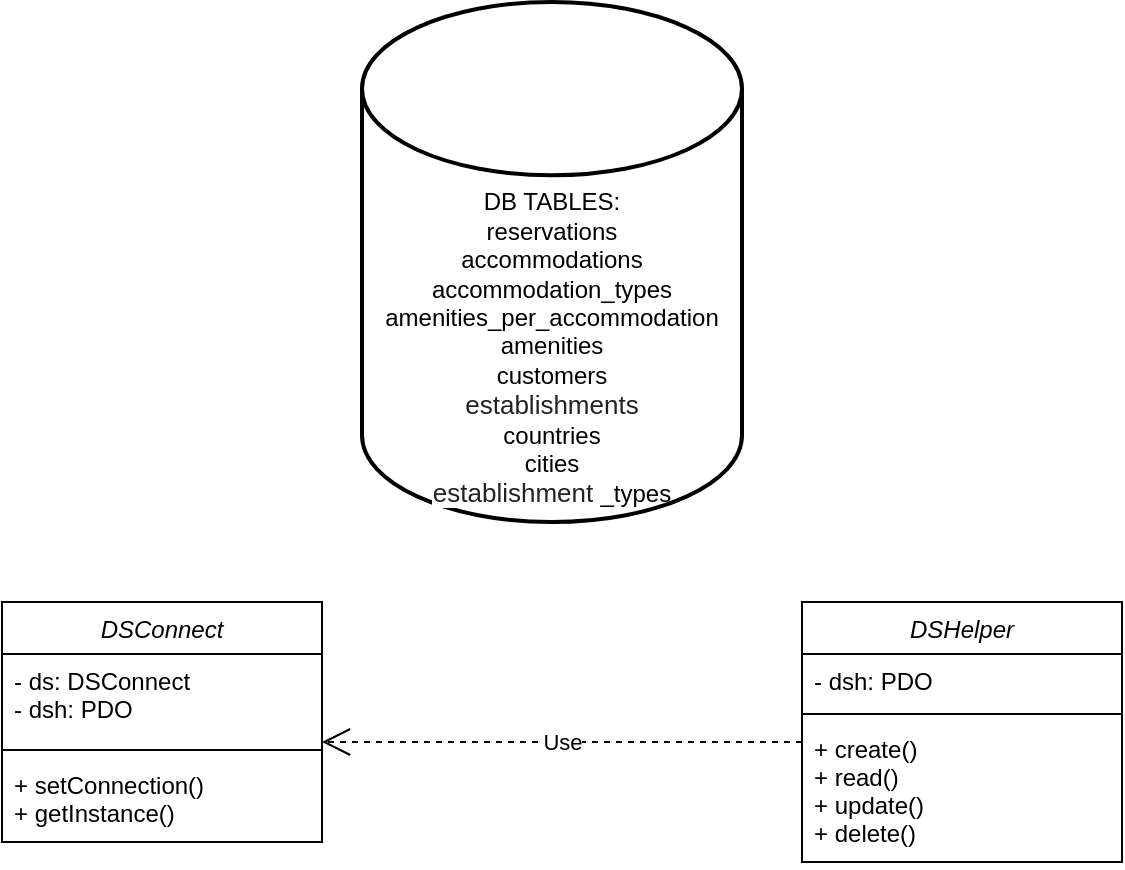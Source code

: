 <mxfile version="12.5.6" type="device"><diagram id="C5RBs43oDa-KdzZeNtuy" name="Page-1"><mxGraphModel dx="1022" dy="479" grid="1" gridSize="10" guides="1" tooltips="1" connect="1" arrows="1" fold="1" page="1" pageScale="1" pageWidth="827" pageHeight="1169" math="0" shadow="0"><root><mxCell id="WIyWlLk6GJQsqaUBKTNV-0"/><mxCell id="WIyWlLk6GJQsqaUBKTNV-1" parent="WIyWlLk6GJQsqaUBKTNV-0"/><mxCell id="zkfFHV4jXpPFQw0GAbJ--0" value="DSHelper" style="swimlane;fontStyle=2;align=center;verticalAlign=top;childLayout=stackLayout;horizontal=1;startSize=26;horizontalStack=0;resizeParent=1;resizeLast=0;collapsible=1;marginBottom=0;rounded=0;shadow=0;strokeWidth=1;" parent="WIyWlLk6GJQsqaUBKTNV-1" vertex="1"><mxGeometry x="440" y="320" width="160" height="130" as="geometry"><mxRectangle x="230" y="140" width="160" height="26" as="alternateBounds"/></mxGeometry></mxCell><mxCell id="zkfFHV4jXpPFQw0GAbJ--1" value="- dsh: PDO" style="text;align=left;verticalAlign=top;spacingLeft=4;spacingRight=4;overflow=hidden;rotatable=0;points=[[0,0.5],[1,0.5]];portConstraint=eastwest;" parent="zkfFHV4jXpPFQw0GAbJ--0" vertex="1"><mxGeometry y="26" width="160" height="26" as="geometry"/></mxCell><mxCell id="zkfFHV4jXpPFQw0GAbJ--4" value="" style="line;html=1;strokeWidth=1;align=left;verticalAlign=middle;spacingTop=-1;spacingLeft=3;spacingRight=3;rotatable=0;labelPosition=right;points=[];portConstraint=eastwest;" parent="zkfFHV4jXpPFQw0GAbJ--0" vertex="1"><mxGeometry y="52" width="160" height="8" as="geometry"/></mxCell><mxCell id="zkfFHV4jXpPFQw0GAbJ--5" value="+ create()&#10;+ read()&#10;+ update()&#10;+ delete()&#10;" style="text;align=left;verticalAlign=top;spacingLeft=4;spacingRight=4;overflow=hidden;rotatable=0;points=[[0,0.5],[1,0.5]];portConstraint=eastwest;" parent="zkfFHV4jXpPFQw0GAbJ--0" vertex="1"><mxGeometry y="60" width="160" height="70" as="geometry"/></mxCell><mxCell id="5NDFYTCyr3d_1rRaGCiN-0" value="DSConnect" style="swimlane;fontStyle=2;align=center;verticalAlign=top;childLayout=stackLayout;horizontal=1;startSize=26;horizontalStack=0;resizeParent=1;resizeLast=0;collapsible=1;marginBottom=0;rounded=0;shadow=0;strokeWidth=1;" parent="WIyWlLk6GJQsqaUBKTNV-1" vertex="1"><mxGeometry x="40" y="320" width="160" height="120" as="geometry"><mxRectangle x="230" y="140" width="160" height="26" as="alternateBounds"/></mxGeometry></mxCell><mxCell id="5NDFYTCyr3d_1rRaGCiN-1" value="- ds: DSConnect&#10;- dsh: PDO" style="text;align=left;verticalAlign=top;spacingLeft=4;spacingRight=4;overflow=hidden;rotatable=0;points=[[0,0.5],[1,0.5]];portConstraint=eastwest;" parent="5NDFYTCyr3d_1rRaGCiN-0" vertex="1"><mxGeometry y="26" width="160" height="44" as="geometry"/></mxCell><mxCell id="5NDFYTCyr3d_1rRaGCiN-2" value="" style="line;html=1;strokeWidth=1;align=left;verticalAlign=middle;spacingTop=-1;spacingLeft=3;spacingRight=3;rotatable=0;labelPosition=right;points=[];portConstraint=eastwest;" parent="5NDFYTCyr3d_1rRaGCiN-0" vertex="1"><mxGeometry y="70" width="160" height="8" as="geometry"/></mxCell><mxCell id="5NDFYTCyr3d_1rRaGCiN-3" value="+ setConnection()&#10;+ getInstance()" style="text;align=left;verticalAlign=top;spacingLeft=4;spacingRight=4;overflow=hidden;rotatable=0;points=[[0,0.5],[1,0.5]];portConstraint=eastwest;" parent="5NDFYTCyr3d_1rRaGCiN-0" vertex="1"><mxGeometry y="78" width="160" height="42" as="geometry"/></mxCell><mxCell id="4miaLLjLNnQjBmJuQBzs-0" value="&lt;br&gt;&lt;br&gt;&lt;br&gt;&lt;br&gt;&lt;br&gt;&lt;br&gt;DB TABLES:&lt;br&gt;reservations&lt;br&gt;accommodations&lt;br&gt;accommodation_types&lt;br&gt;amenities_per_accommodation&lt;br&gt;amenities&lt;br&gt;customers&lt;br&gt;&lt;span style=&quot;color: rgb(34 , 34 , 34) ; font-family: &amp;#34;arial&amp;#34; , sans-serif ; font-size: small ; text-align: left ; background-color: rgb(255 , 255 , 255)&quot;&gt;establishments&lt;br&gt;&lt;/span&gt;countries&lt;br&gt;cities&lt;br&gt;&lt;span style=&quot;color: rgb(34 , 34 , 34) ; font-family: &amp;#34;arial&amp;#34; , sans-serif ; font-size: small ; text-align: left ; background-color: rgb(255 , 255 , 255)&quot;&gt;establishment&amp;nbsp;&lt;/span&gt;_types&lt;br&gt;" style="strokeWidth=2;html=1;shape=mxgraph.flowchart.database;whiteSpace=wrap;" parent="WIyWlLk6GJQsqaUBKTNV-1" vertex="1"><mxGeometry x="220" y="20" width="190" height="260" as="geometry"/></mxCell><mxCell id="4miaLLjLNnQjBmJuQBzs-54" value="Use" style="endArrow=open;endSize=12;dashed=1;html=1;fontColor=#000000;strokeColor=#000000;edgeStyle=orthogonalEdgeStyle;" parent="WIyWlLk6GJQsqaUBKTNV-1" source="zkfFHV4jXpPFQw0GAbJ--0" target="5NDFYTCyr3d_1rRaGCiN-0" edge="1"><mxGeometry width="160" relative="1" as="geometry"><mxPoint x="730.593" y="669.88" as="sourcePoint"/><mxPoint x="250.24" y="379.998" as="targetPoint"/><Array as="points"><mxPoint x="320" y="390"/><mxPoint x="320" y="390"/></Array></mxGeometry></mxCell></root></mxGraphModel></diagram></mxfile>